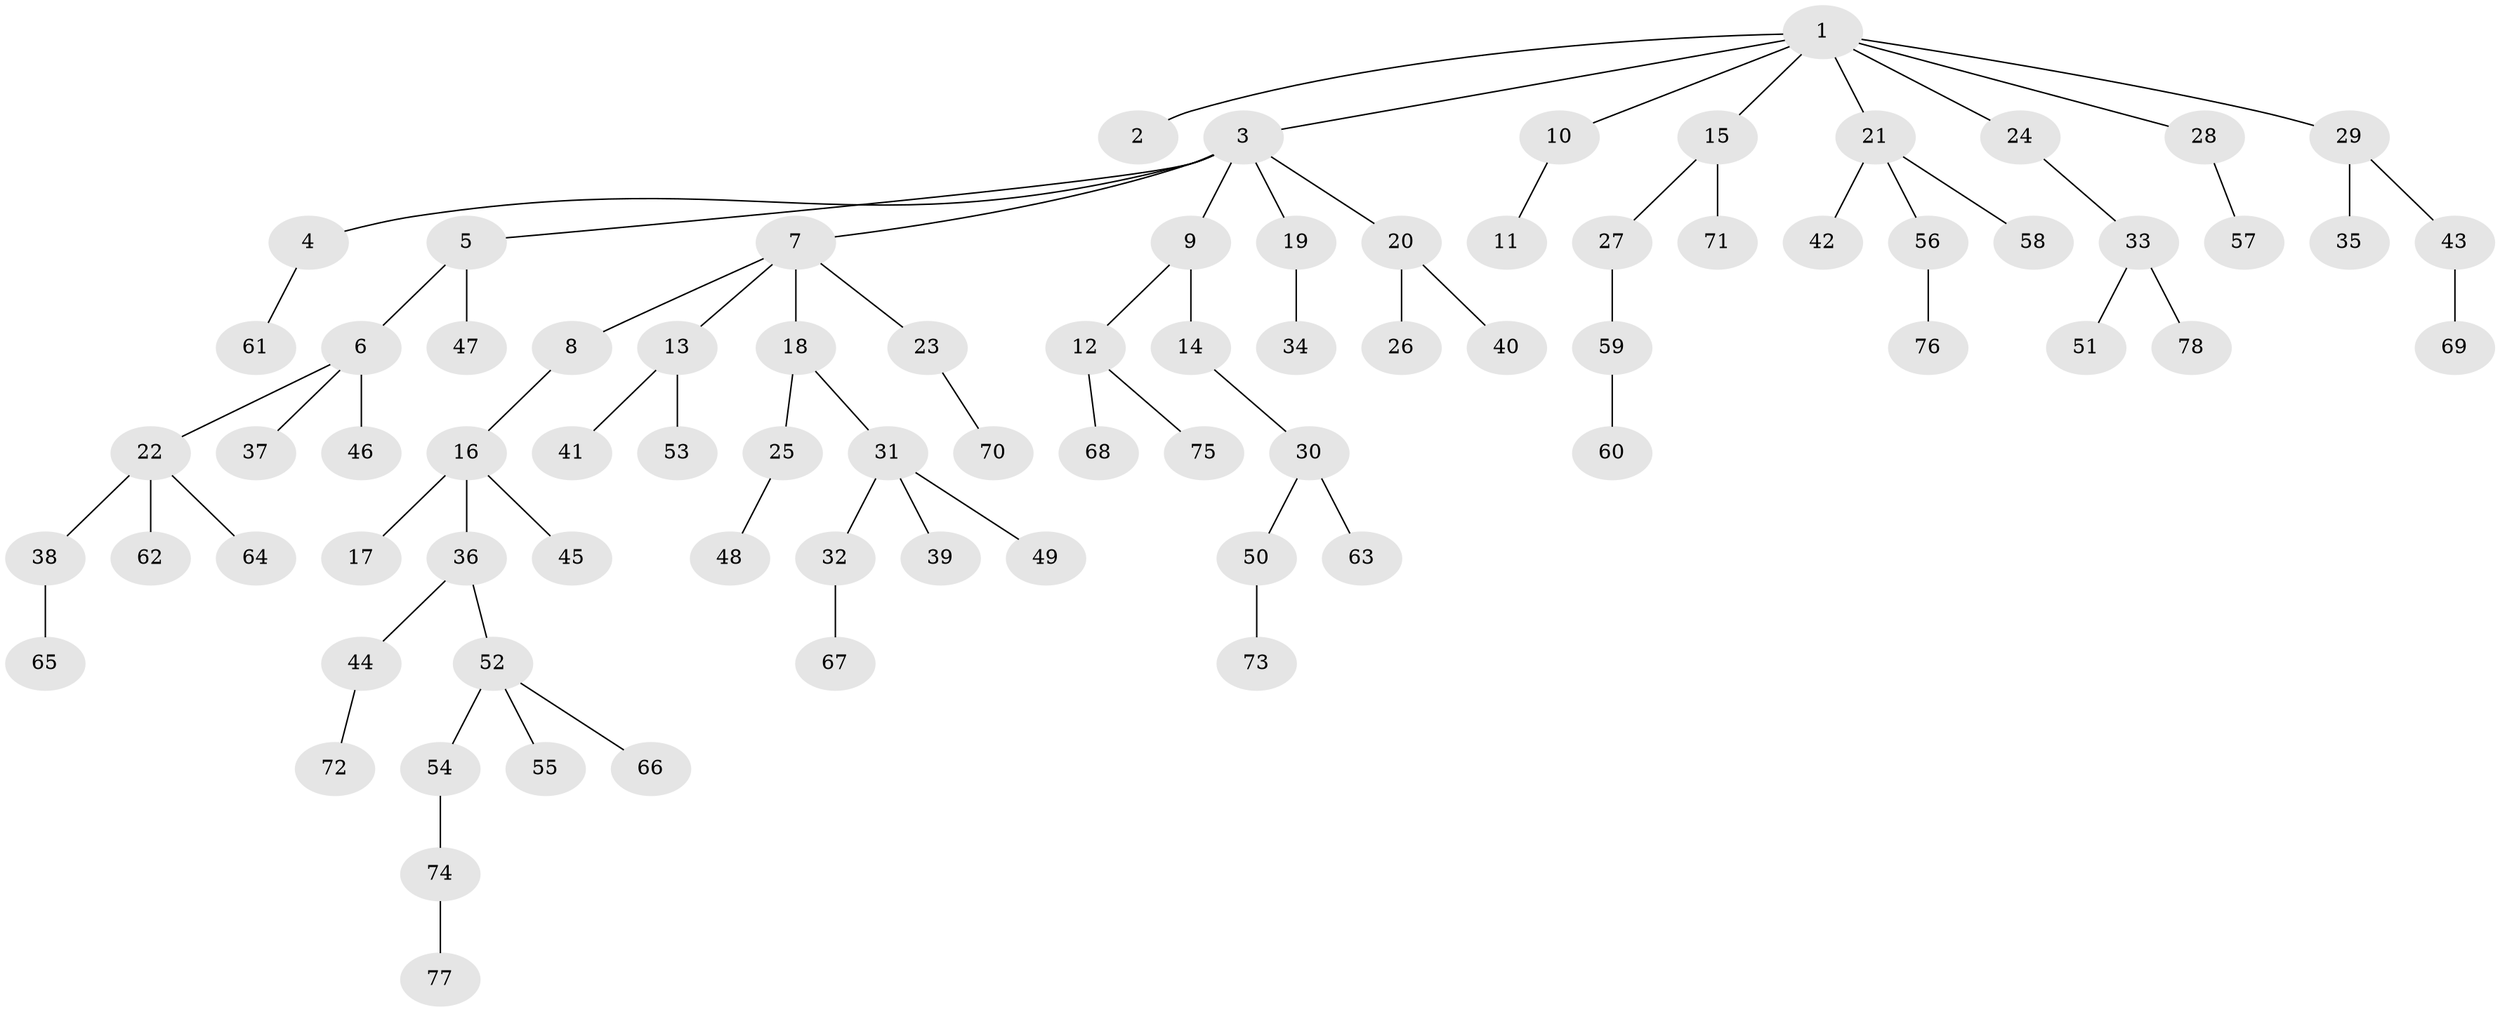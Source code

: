 // coarse degree distribution, {7: 0.0425531914893617, 5: 0.02127659574468085, 1: 0.5106382978723404, 3: 0.19148936170212766, 2: 0.23404255319148937}
// Generated by graph-tools (version 1.1) at 2025/37/03/04/25 23:37:19]
// undirected, 78 vertices, 77 edges
graph export_dot {
  node [color=gray90,style=filled];
  1;
  2;
  3;
  4;
  5;
  6;
  7;
  8;
  9;
  10;
  11;
  12;
  13;
  14;
  15;
  16;
  17;
  18;
  19;
  20;
  21;
  22;
  23;
  24;
  25;
  26;
  27;
  28;
  29;
  30;
  31;
  32;
  33;
  34;
  35;
  36;
  37;
  38;
  39;
  40;
  41;
  42;
  43;
  44;
  45;
  46;
  47;
  48;
  49;
  50;
  51;
  52;
  53;
  54;
  55;
  56;
  57;
  58;
  59;
  60;
  61;
  62;
  63;
  64;
  65;
  66;
  67;
  68;
  69;
  70;
  71;
  72;
  73;
  74;
  75;
  76;
  77;
  78;
  1 -- 2;
  1 -- 3;
  1 -- 10;
  1 -- 15;
  1 -- 21;
  1 -- 24;
  1 -- 28;
  1 -- 29;
  3 -- 4;
  3 -- 5;
  3 -- 7;
  3 -- 9;
  3 -- 19;
  3 -- 20;
  4 -- 61;
  5 -- 6;
  5 -- 47;
  6 -- 22;
  6 -- 37;
  6 -- 46;
  7 -- 8;
  7 -- 13;
  7 -- 18;
  7 -- 23;
  8 -- 16;
  9 -- 12;
  9 -- 14;
  10 -- 11;
  12 -- 68;
  12 -- 75;
  13 -- 41;
  13 -- 53;
  14 -- 30;
  15 -- 27;
  15 -- 71;
  16 -- 17;
  16 -- 36;
  16 -- 45;
  18 -- 25;
  18 -- 31;
  19 -- 34;
  20 -- 26;
  20 -- 40;
  21 -- 42;
  21 -- 56;
  21 -- 58;
  22 -- 38;
  22 -- 62;
  22 -- 64;
  23 -- 70;
  24 -- 33;
  25 -- 48;
  27 -- 59;
  28 -- 57;
  29 -- 35;
  29 -- 43;
  30 -- 50;
  30 -- 63;
  31 -- 32;
  31 -- 39;
  31 -- 49;
  32 -- 67;
  33 -- 51;
  33 -- 78;
  36 -- 44;
  36 -- 52;
  38 -- 65;
  43 -- 69;
  44 -- 72;
  50 -- 73;
  52 -- 54;
  52 -- 55;
  52 -- 66;
  54 -- 74;
  56 -- 76;
  59 -- 60;
  74 -- 77;
}
